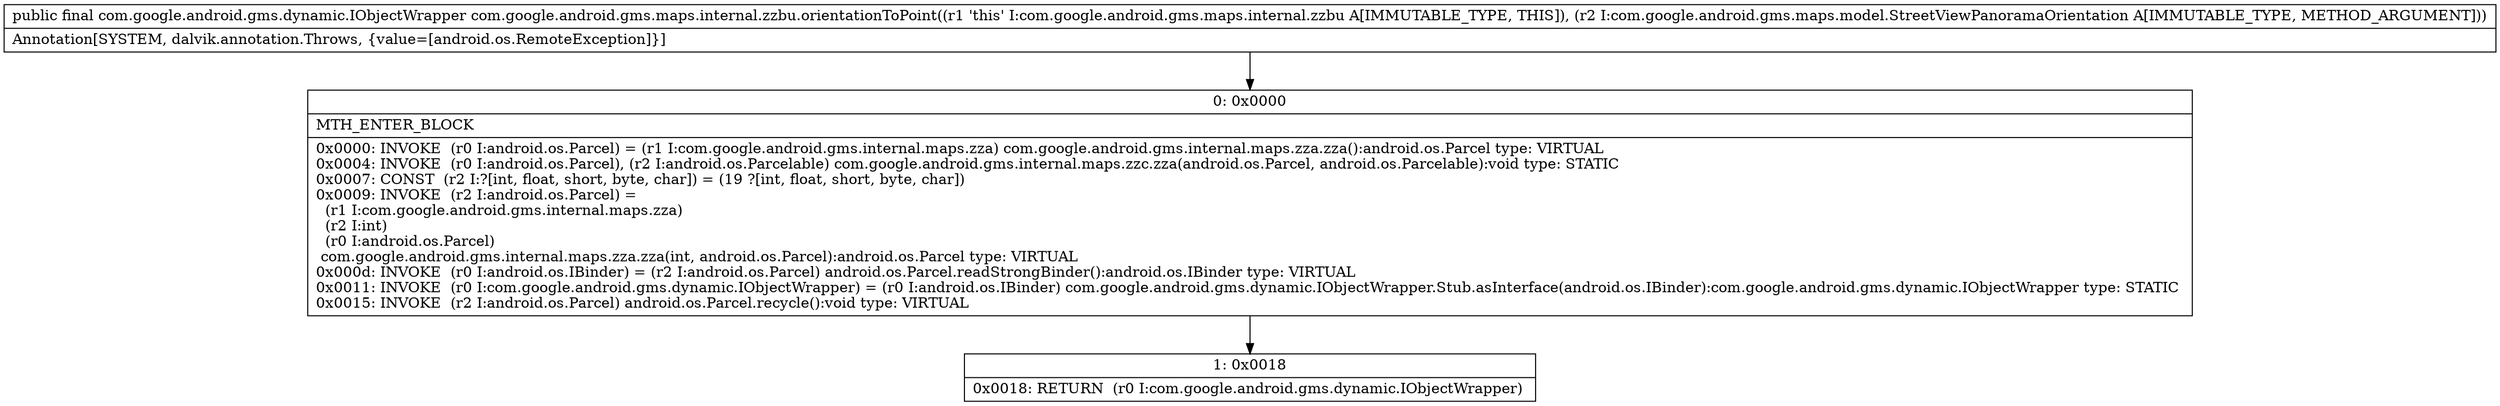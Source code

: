 digraph "CFG forcom.google.android.gms.maps.internal.zzbu.orientationToPoint(Lcom\/google\/android\/gms\/maps\/model\/StreetViewPanoramaOrientation;)Lcom\/google\/android\/gms\/dynamic\/IObjectWrapper;" {
Node_0 [shape=record,label="{0\:\ 0x0000|MTH_ENTER_BLOCK\l|0x0000: INVOKE  (r0 I:android.os.Parcel) = (r1 I:com.google.android.gms.internal.maps.zza) com.google.android.gms.internal.maps.zza.zza():android.os.Parcel type: VIRTUAL \l0x0004: INVOKE  (r0 I:android.os.Parcel), (r2 I:android.os.Parcelable) com.google.android.gms.internal.maps.zzc.zza(android.os.Parcel, android.os.Parcelable):void type: STATIC \l0x0007: CONST  (r2 I:?[int, float, short, byte, char]) = (19 ?[int, float, short, byte, char]) \l0x0009: INVOKE  (r2 I:android.os.Parcel) = \l  (r1 I:com.google.android.gms.internal.maps.zza)\l  (r2 I:int)\l  (r0 I:android.os.Parcel)\l com.google.android.gms.internal.maps.zza.zza(int, android.os.Parcel):android.os.Parcel type: VIRTUAL \l0x000d: INVOKE  (r0 I:android.os.IBinder) = (r2 I:android.os.Parcel) android.os.Parcel.readStrongBinder():android.os.IBinder type: VIRTUAL \l0x0011: INVOKE  (r0 I:com.google.android.gms.dynamic.IObjectWrapper) = (r0 I:android.os.IBinder) com.google.android.gms.dynamic.IObjectWrapper.Stub.asInterface(android.os.IBinder):com.google.android.gms.dynamic.IObjectWrapper type: STATIC \l0x0015: INVOKE  (r2 I:android.os.Parcel) android.os.Parcel.recycle():void type: VIRTUAL \l}"];
Node_1 [shape=record,label="{1\:\ 0x0018|0x0018: RETURN  (r0 I:com.google.android.gms.dynamic.IObjectWrapper) \l}"];
MethodNode[shape=record,label="{public final com.google.android.gms.dynamic.IObjectWrapper com.google.android.gms.maps.internal.zzbu.orientationToPoint((r1 'this' I:com.google.android.gms.maps.internal.zzbu A[IMMUTABLE_TYPE, THIS]), (r2 I:com.google.android.gms.maps.model.StreetViewPanoramaOrientation A[IMMUTABLE_TYPE, METHOD_ARGUMENT]))  | Annotation[SYSTEM, dalvik.annotation.Throws, \{value=[android.os.RemoteException]\}]\l}"];
MethodNode -> Node_0;
Node_0 -> Node_1;
}

